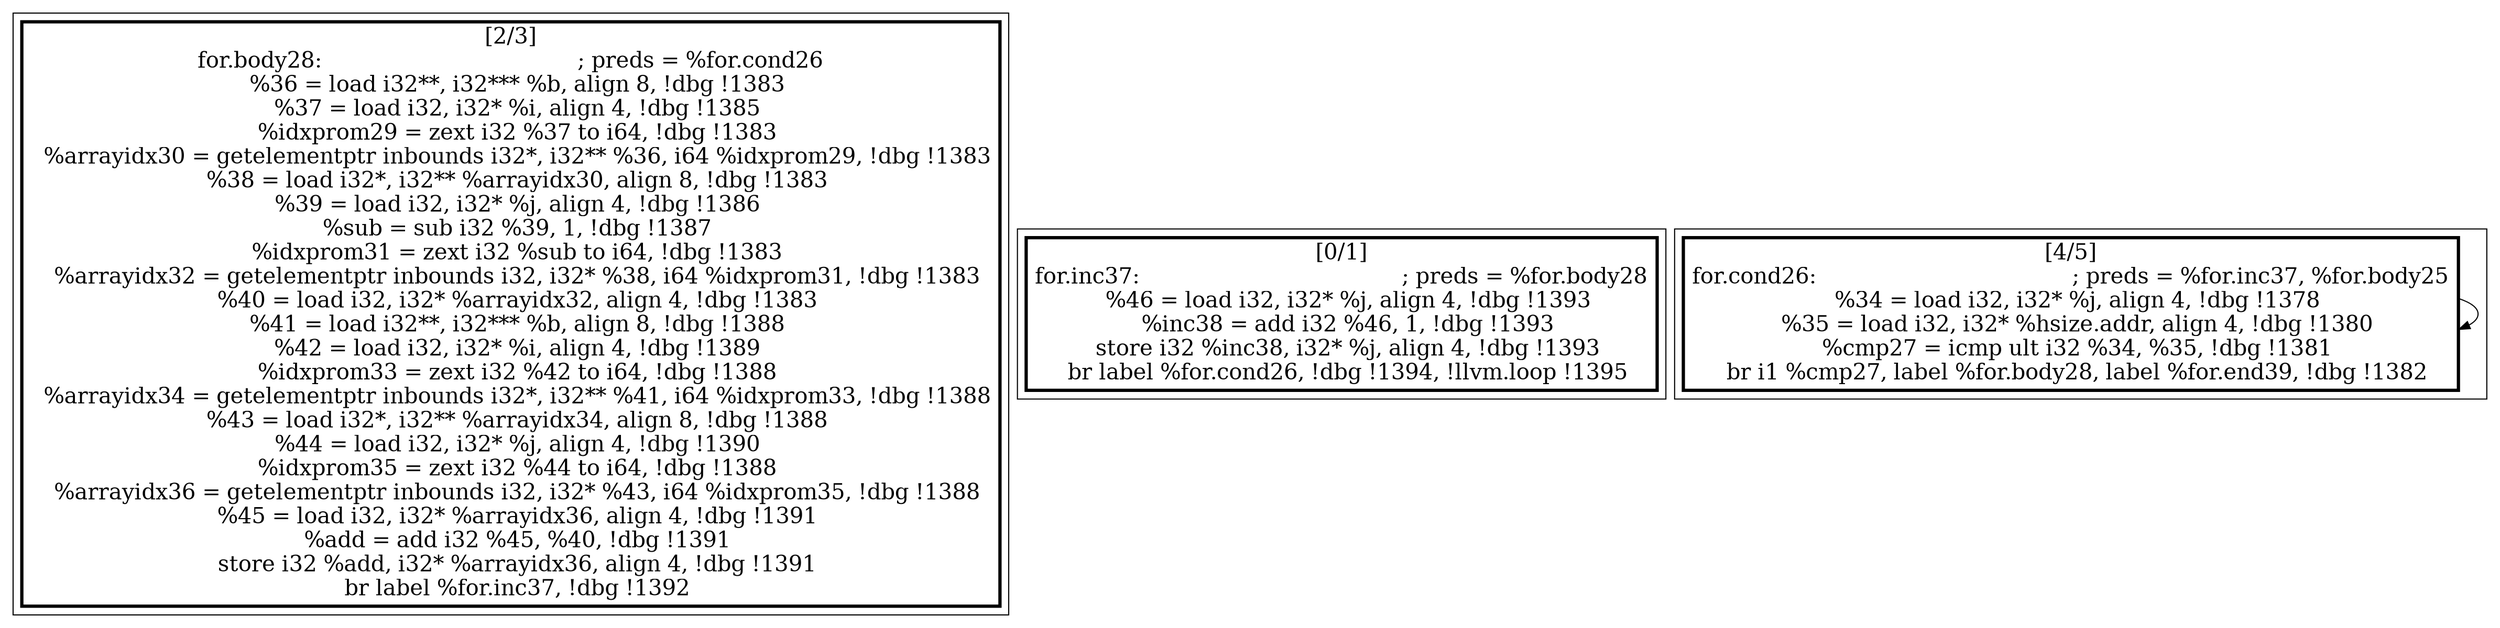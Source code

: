 
digraph G {





subgraph cluster2 {


node216 [penwidth=3.0,fontsize=20,shape=rectangle,label="[2/3]
for.body28:                                       ; preds = %for.cond26
  %36 = load i32**, i32*** %b, align 8, !dbg !1383
  %37 = load i32, i32* %i, align 4, !dbg !1385
  %idxprom29 = zext i32 %37 to i64, !dbg !1383
  %arrayidx30 = getelementptr inbounds i32*, i32** %36, i64 %idxprom29, !dbg !1383
  %38 = load i32*, i32** %arrayidx30, align 8, !dbg !1383
  %39 = load i32, i32* %j, align 4, !dbg !1386
  %sub = sub i32 %39, 1, !dbg !1387
  %idxprom31 = zext i32 %sub to i64, !dbg !1383
  %arrayidx32 = getelementptr inbounds i32, i32* %38, i64 %idxprom31, !dbg !1383
  %40 = load i32, i32* %arrayidx32, align 4, !dbg !1383
  %41 = load i32**, i32*** %b, align 8, !dbg !1388
  %42 = load i32, i32* %i, align 4, !dbg !1389
  %idxprom33 = zext i32 %42 to i64, !dbg !1388
  %arrayidx34 = getelementptr inbounds i32*, i32** %41, i64 %idxprom33, !dbg !1388
  %43 = load i32*, i32** %arrayidx34, align 8, !dbg !1388
  %44 = load i32, i32* %j, align 4, !dbg !1390
  %idxprom35 = zext i32 %44 to i64, !dbg !1388
  %arrayidx36 = getelementptr inbounds i32, i32* %43, i64 %idxprom35, !dbg !1388
  %45 = load i32, i32* %arrayidx36, align 4, !dbg !1391
  %add = add i32 %45, %40, !dbg !1391
  store i32 %add, i32* %arrayidx36, align 4, !dbg !1391
  br label %for.inc37, !dbg !1392
" ]



}

subgraph cluster0 {


node214 [penwidth=3.0,fontsize=20,shape=rectangle,label="[0/1]
for.inc37:                                        ; preds = %for.body28
  %46 = load i32, i32* %j, align 4, !dbg !1393
  %inc38 = add i32 %46, 1, !dbg !1393
  store i32 %inc38, i32* %j, align 4, !dbg !1393
  br label %for.cond26, !dbg !1394, !llvm.loop !1395
" ]



}

subgraph cluster1 {


node215 [penwidth=3.0,fontsize=20,shape=rectangle,label="[4/5]
for.cond26:                                       ; preds = %for.inc37, %for.body25
  %34 = load i32, i32* %j, align 4, !dbg !1378
  %35 = load i32, i32* %hsize.addr, align 4, !dbg !1380
  %cmp27 = icmp ult i32 %34, %35, !dbg !1381
  br i1 %cmp27, label %for.body28, label %for.end39, !dbg !1382
" ]

node215->node215 [ ]


}

}
